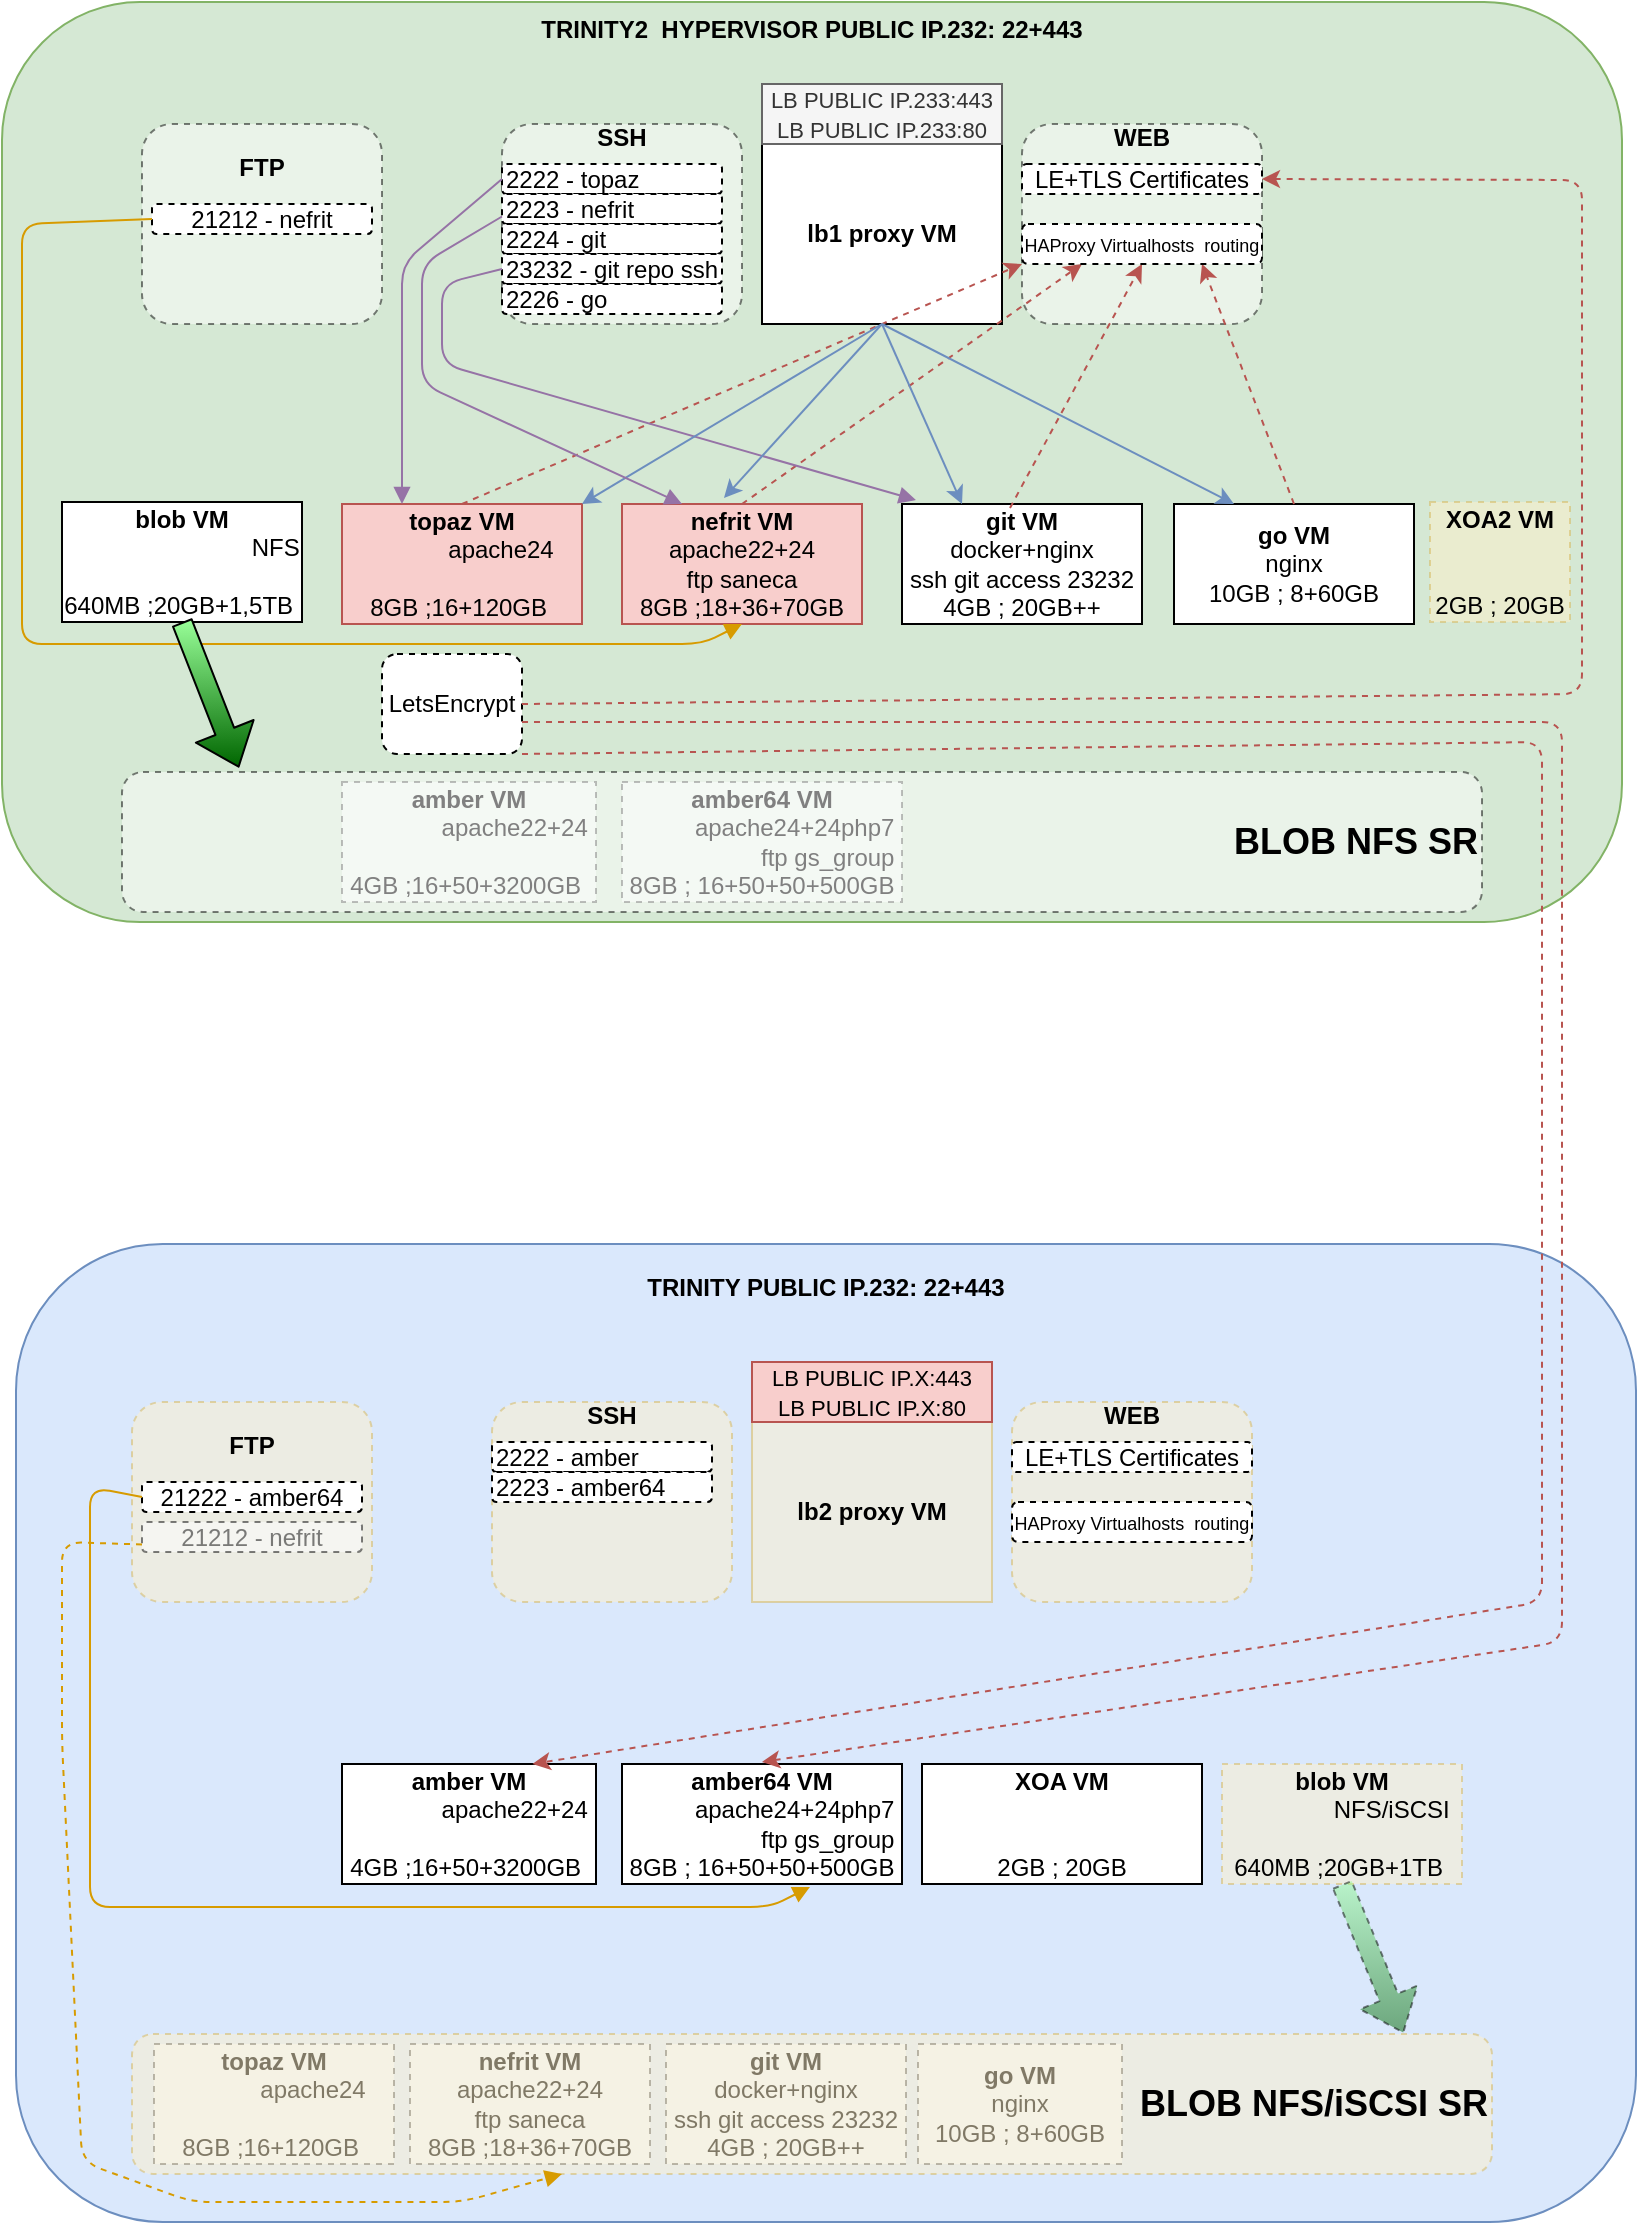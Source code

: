 <mxfile version="14.9.5" type="github">
  <diagram id="hEOPRyQ-eAC0z9hbc_f6" name="Page-1">
    <mxGraphModel dx="1459" dy="930" grid="1" gridSize="10" guides="1" tooltips="1" connect="1" arrows="1" fold="1" page="1" pageScale="1" pageWidth="827" pageHeight="1169" math="0" shadow="0">
      <root>
        <mxCell id="0" />
        <mxCell id="1" parent="0" />
        <mxCell id="1HiquVqcEUUngfIJ4meI-1" value="&lt;b&gt;TRINITY2 &amp;nbsp;HYPERVISOR PUBLIC IP.232: 22+443&lt;br&gt;&lt;br&gt;&lt;br&gt;&lt;br&gt;&lt;br&gt;&lt;br&gt;&lt;br&gt;&lt;br&gt;&lt;br&gt;&lt;br&gt;&lt;br&gt;&lt;br&gt;&lt;br&gt;&lt;br&gt;&lt;br&gt;&lt;br&gt;&lt;br&gt;&lt;br&gt;&lt;br&gt;&lt;br&gt;&lt;br&gt;&lt;br&gt;&lt;br&gt;&lt;br&gt;&lt;br&gt;&lt;br&gt;&lt;br&gt;&lt;br&gt;&lt;br&gt;&lt;br&gt;&lt;br&gt;&lt;/b&gt;" style="rounded=1;whiteSpace=wrap;html=1;fillColor=#d5e8d4;strokeColor=#82b366;" parent="1" vertex="1">
          <mxGeometry x="10" y="10" width="810" height="460" as="geometry" />
        </mxCell>
        <mxCell id="SXLtPEiqwLkHwdA_sOVr-15" value="&lt;b&gt;WEB&lt;br&gt;&lt;br&gt;&lt;br&gt;&lt;br&gt;&lt;br&gt;&lt;br&gt;&lt;br&gt;&lt;/b&gt;" style="rounded=1;whiteSpace=wrap;html=1;dashed=1;opacity=50;" parent="1" vertex="1">
          <mxGeometry x="520" y="71" width="120" height="100" as="geometry" />
        </mxCell>
        <mxCell id="SXLtPEiqwLkHwdA_sOVr-1" value="&lt;b&gt;topaz VM&lt;br&gt;&lt;div style=&quot;text-align: right&quot;&gt;&lt;span style=&quot;font-weight: normal&quot;&gt;apache24&lt;/span&gt;&lt;/div&gt;&lt;/b&gt;&lt;div&gt;&lt;div style=&quot;text-align: right&quot;&gt;&lt;br&gt;&lt;/div&gt;&lt;div style=&quot;text-align: right&quot;&gt;8GB ;16+120GB&amp;nbsp;&lt;br&gt;&lt;/div&gt;&lt;/div&gt;" style="rounded=0;whiteSpace=wrap;html=1;fillColor=#f8cecc;strokeColor=#b85450;" parent="1" vertex="1">
          <mxGeometry x="180" y="261" width="120" height="60" as="geometry" />
        </mxCell>
        <mxCell id="SXLtPEiqwLkHwdA_sOVr-2" value="&lt;b&gt;nefrit VM&lt;br&gt;&lt;/b&gt;apache22+24&lt;br&gt;ftp saneca&lt;br&gt;8GB ;18+36+70GB" style="rounded=0;whiteSpace=wrap;html=1;fillColor=#f8cecc;strokeColor=#b85450;" parent="1" vertex="1">
          <mxGeometry x="320" y="261" width="120" height="60" as="geometry" />
        </mxCell>
        <mxCell id="SXLtPEiqwLkHwdA_sOVr-3" value="&lt;b&gt;git VM&lt;br&gt;&lt;/b&gt;docker+nginx&lt;br&gt;ssh git access&amp;nbsp;23232&lt;br&gt;4GB ; 20GB++" style="rounded=0;whiteSpace=wrap;html=1;" parent="1" vertex="1">
          <mxGeometry x="460" y="261" width="120" height="60" as="geometry" />
        </mxCell>
        <mxCell id="SXLtPEiqwLkHwdA_sOVr-4" value="&lt;b&gt;go VM&lt;br&gt;&lt;/b&gt;nginx&lt;br&gt;10GB ; 8+60GB" style="rounded=0;whiteSpace=wrap;html=1;" parent="1" vertex="1">
          <mxGeometry x="596" y="261" width="120" height="60" as="geometry" />
        </mxCell>
        <mxCell id="SXLtPEiqwLkHwdA_sOVr-5" value="&lt;b&gt;lb1 proxy VM&lt;/b&gt;" style="rounded=0;whiteSpace=wrap;html=1;" parent="1" vertex="1">
          <mxGeometry x="390" y="81" width="120" height="90" as="geometry" />
        </mxCell>
        <mxCell id="SXLtPEiqwLkHwdA_sOVr-6" value="&lt;font style=&quot;font-size: 11px&quot;&gt;LB PUBLIC IP.233:443&lt;br&gt;LB PUBLIC IP.233:80&lt;/font&gt;" style="text;html=1;align=center;verticalAlign=middle;whiteSpace=wrap;rounded=0;fillColor=#f5f5f5;strokeColor=#666666;fontColor=#333333;" parent="1" vertex="1">
          <mxGeometry x="390" y="51" width="120" height="30" as="geometry" />
        </mxCell>
        <mxCell id="SXLtPEiqwLkHwdA_sOVr-8" value="LetsEncrypt" style="rounded=1;whiteSpace=wrap;html=1;dashed=1;" parent="1" vertex="1">
          <mxGeometry x="200" y="336" width="70" height="50" as="geometry" />
        </mxCell>
        <mxCell id="SXLtPEiqwLkHwdA_sOVr-9" value="" style="endArrow=classic;html=1;entryX=1;entryY=0.5;entryDx=0;entryDy=0;exitX=1;exitY=0.5;exitDx=0;exitDy=0;fillColor=#f8cecc;strokeColor=#b85450;dashed=1;" parent="1" source="SXLtPEiqwLkHwdA_sOVr-8" target="SXLtPEiqwLkHwdA_sOVr-7" edge="1">
          <mxGeometry width="50" height="50" relative="1" as="geometry">
            <mxPoint x="260" y="356" as="sourcePoint" />
            <mxPoint x="500" y="261" as="targetPoint" />
            <Array as="points">
              <mxPoint x="800" y="356" />
              <mxPoint x="800" y="99" />
            </Array>
          </mxGeometry>
        </mxCell>
        <mxCell id="SXLtPEiqwLkHwdA_sOVr-11" value="" style="endArrow=classic;html=1;entryX=0;entryY=1;entryDx=0;entryDy=0;exitX=0.5;exitY=0;exitDx=0;exitDy=0;fillColor=#f8cecc;strokeColor=#b85450;dashed=1;" parent="1" source="SXLtPEiqwLkHwdA_sOVr-1" target="SXLtPEiqwLkHwdA_sOVr-10" edge="1">
          <mxGeometry width="50" height="50" relative="1" as="geometry">
            <mxPoint x="450" y="311" as="sourcePoint" />
            <mxPoint x="500" y="261" as="targetPoint" />
          </mxGeometry>
        </mxCell>
        <mxCell id="SXLtPEiqwLkHwdA_sOVr-12" value="" style="endArrow=classic;html=1;entryX=0.25;entryY=1;entryDx=0;entryDy=0;exitX=0.5;exitY=0;exitDx=0;exitDy=0;fillColor=#f8cecc;strokeColor=#b85450;dashed=1;" parent="1" source="SXLtPEiqwLkHwdA_sOVr-2" target="SXLtPEiqwLkHwdA_sOVr-10" edge="1">
          <mxGeometry width="50" height="50" relative="1" as="geometry">
            <mxPoint x="250" y="271" as="sourcePoint" />
            <mxPoint x="530" y="151" as="targetPoint" />
          </mxGeometry>
        </mxCell>
        <mxCell id="SXLtPEiqwLkHwdA_sOVr-13" value="" style="endArrow=classic;html=1;entryX=0.5;entryY=1;entryDx=0;entryDy=0;exitX=0.45;exitY=0.033;exitDx=0;exitDy=0;exitPerimeter=0;fillColor=#f8cecc;strokeColor=#b85450;dashed=1;" parent="1" source="SXLtPEiqwLkHwdA_sOVr-3" target="SXLtPEiqwLkHwdA_sOVr-10" edge="1">
          <mxGeometry width="50" height="50" relative="1" as="geometry">
            <mxPoint x="390" y="271" as="sourcePoint" />
            <mxPoint x="547.5" y="151" as="targetPoint" />
          </mxGeometry>
        </mxCell>
        <mxCell id="SXLtPEiqwLkHwdA_sOVr-14" value="" style="endArrow=classic;html=1;entryX=0.75;entryY=1;entryDx=0;entryDy=0;exitX=0.5;exitY=0;exitDx=0;exitDy=0;fillColor=#f8cecc;strokeColor=#b85450;dashed=1;" parent="1" source="SXLtPEiqwLkHwdA_sOVr-4" target="SXLtPEiqwLkHwdA_sOVr-10" edge="1">
          <mxGeometry width="50" height="50" relative="1" as="geometry">
            <mxPoint x="400" y="281" as="sourcePoint" />
            <mxPoint x="557.5" y="161" as="targetPoint" />
          </mxGeometry>
        </mxCell>
        <mxCell id="SXLtPEiqwLkHwdA_sOVr-16" value="&lt;b&gt;SSH&lt;br&gt;&lt;br&gt;&lt;br&gt;&lt;br&gt;&lt;br&gt;&lt;br&gt;&lt;br&gt;&lt;/b&gt;" style="rounded=1;whiteSpace=wrap;html=1;dashed=1;opacity=50;" parent="1" vertex="1">
          <mxGeometry x="260" y="71" width="120" height="100" as="geometry" />
        </mxCell>
        <mxCell id="SXLtPEiqwLkHwdA_sOVr-17" value="2222 - topaz" style="rounded=1;whiteSpace=wrap;html=1;dashed=1;align=left;" parent="1" vertex="1">
          <mxGeometry x="260" y="91" width="110" height="15" as="geometry" />
        </mxCell>
        <mxCell id="SXLtPEiqwLkHwdA_sOVr-19" value="2223 - nefrit" style="rounded=1;whiteSpace=wrap;html=1;dashed=1;align=left;" parent="1" vertex="1">
          <mxGeometry x="260" y="106" width="110" height="15" as="geometry" />
        </mxCell>
        <mxCell id="SXLtPEiqwLkHwdA_sOVr-20" value="2224 - git" style="rounded=1;whiteSpace=wrap;html=1;dashed=1;align=left;" parent="1" vertex="1">
          <mxGeometry x="260" y="121" width="110" height="15" as="geometry" />
        </mxCell>
        <mxCell id="SXLtPEiqwLkHwdA_sOVr-21" value="23232 - git repo ssh" style="rounded=1;whiteSpace=wrap;html=1;dashed=1;align=left;" parent="1" vertex="1">
          <mxGeometry x="260" y="136" width="110" height="15" as="geometry" />
        </mxCell>
        <mxCell id="SXLtPEiqwLkHwdA_sOVr-23" value="" style="endArrow=block;html=1;exitX=0;exitY=0.5;exitDx=0;exitDy=0;entryX=0.25;entryY=0;entryDx=0;entryDy=0;endFill=1;fillColor=#e1d5e7;strokeColor=#9673a6;" parent="1" source="SXLtPEiqwLkHwdA_sOVr-17" target="SXLtPEiqwLkHwdA_sOVr-1" edge="1">
          <mxGeometry width="50" height="50" relative="1" as="geometry">
            <mxPoint x="450" y="311" as="sourcePoint" />
            <mxPoint x="500" y="261" as="targetPoint" />
            <Array as="points">
              <mxPoint x="210" y="141" />
            </Array>
          </mxGeometry>
        </mxCell>
        <mxCell id="SXLtPEiqwLkHwdA_sOVr-28" value="" style="endArrow=block;html=1;exitX=0;exitY=0.5;exitDx=0;exitDy=0;entryX=0.058;entryY=-0.033;entryDx=0;entryDy=0;endFill=1;fillColor=#e1d5e7;strokeColor=#9673a6;entryPerimeter=0;" parent="1" source="SXLtPEiqwLkHwdA_sOVr-21" target="SXLtPEiqwLkHwdA_sOVr-3" edge="1">
          <mxGeometry width="50" height="50" relative="1" as="geometry">
            <mxPoint x="270" y="108.5" as="sourcePoint" />
            <mxPoint x="220" y="271" as="targetPoint" />
            <Array as="points">
              <mxPoint x="230" y="151" />
              <mxPoint x="230" y="191" />
            </Array>
          </mxGeometry>
        </mxCell>
        <mxCell id="SXLtPEiqwLkHwdA_sOVr-30" value="&lt;b&gt;FTP&lt;br&gt;&lt;br&gt;&lt;br&gt;&lt;br&gt;&lt;br&gt;&lt;/b&gt;" style="rounded=1;whiteSpace=wrap;html=1;dashed=1;opacity=50;" parent="1" vertex="1">
          <mxGeometry x="80" y="71" width="120" height="100" as="geometry" />
        </mxCell>
        <mxCell id="SXLtPEiqwLkHwdA_sOVr-32" value="21212 - nefrit" style="rounded=1;whiteSpace=wrap;html=1;dashed=1;" parent="1" vertex="1">
          <mxGeometry x="85" y="111" width="110" height="15" as="geometry" />
        </mxCell>
        <mxCell id="SXLtPEiqwLkHwdA_sOVr-34" value="" style="endArrow=block;html=1;exitX=0;exitY=0.5;exitDx=0;exitDy=0;entryX=0.5;entryY=1;entryDx=0;entryDy=0;endFill=1;fillColor=#ffe6cc;strokeColor=#d79b00;" parent="1" source="SXLtPEiqwLkHwdA_sOVr-32" target="SXLtPEiqwLkHwdA_sOVr-2" edge="1">
          <mxGeometry width="50" height="50" relative="1" as="geometry">
            <mxPoint x="95" y="113.5" as="sourcePoint" />
            <mxPoint x="190" y="301" as="targetPoint" />
            <Array as="points">
              <mxPoint x="20" y="121" />
              <mxPoint x="20" y="221" />
              <mxPoint x="20" y="331" />
              <mxPoint x="85" y="331" />
              <mxPoint x="360" y="331" />
            </Array>
          </mxGeometry>
        </mxCell>
        <mxCell id="SXLtPEiqwLkHwdA_sOVr-35" value="" style="endArrow=classic;html=1;entryX=1;entryY=0;entryDx=0;entryDy=0;exitX=0.5;exitY=1;exitDx=0;exitDy=0;fillColor=#dae8fc;strokeColor=#6c8ebf;" parent="1" source="SXLtPEiqwLkHwdA_sOVr-5" target="SXLtPEiqwLkHwdA_sOVr-1" edge="1">
          <mxGeometry width="50" height="50" relative="1" as="geometry">
            <mxPoint x="490" y="301" as="sourcePoint" />
            <mxPoint x="540" y="251" as="targetPoint" />
          </mxGeometry>
        </mxCell>
        <mxCell id="SXLtPEiqwLkHwdA_sOVr-36" value="" style="endArrow=classic;html=1;entryX=0.425;entryY=-0.05;entryDx=0;entryDy=0;exitX=0.5;exitY=1;exitDx=0;exitDy=0;entryPerimeter=0;fillColor=#dae8fc;strokeColor=#6c8ebf;" parent="1" source="SXLtPEiqwLkHwdA_sOVr-5" target="SXLtPEiqwLkHwdA_sOVr-2" edge="1">
          <mxGeometry width="50" height="50" relative="1" as="geometry">
            <mxPoint x="430" y="151" as="sourcePoint" />
            <mxPoint x="310" y="271" as="targetPoint" />
          </mxGeometry>
        </mxCell>
        <mxCell id="SXLtPEiqwLkHwdA_sOVr-37" value="" style="endArrow=classic;html=1;entryX=0.25;entryY=0;entryDx=0;entryDy=0;exitX=0.5;exitY=1;exitDx=0;exitDy=0;fillColor=#dae8fc;strokeColor=#6c8ebf;" parent="1" source="SXLtPEiqwLkHwdA_sOVr-5" target="SXLtPEiqwLkHwdA_sOVr-3" edge="1">
          <mxGeometry width="50" height="50" relative="1" as="geometry">
            <mxPoint x="460" y="151" as="sourcePoint" />
            <mxPoint x="381" y="268" as="targetPoint" />
          </mxGeometry>
        </mxCell>
        <mxCell id="SXLtPEiqwLkHwdA_sOVr-38" value="" style="endArrow=classic;html=1;entryX=0.25;entryY=0;entryDx=0;entryDy=0;exitX=0.5;exitY=1;exitDx=0;exitDy=0;fillColor=#dae8fc;strokeColor=#6c8ebf;" parent="1" source="SXLtPEiqwLkHwdA_sOVr-5" target="SXLtPEiqwLkHwdA_sOVr-4" edge="1">
          <mxGeometry width="50" height="50" relative="1" as="geometry">
            <mxPoint x="460" y="151" as="sourcePoint" />
            <mxPoint x="500" y="271" as="targetPoint" />
          </mxGeometry>
        </mxCell>
        <mxCell id="SXLtPEiqwLkHwdA_sOVr-39" value="2226 - go" style="rounded=1;whiteSpace=wrap;html=1;dashed=1;align=left;" parent="1" vertex="1">
          <mxGeometry x="260" y="151" width="110" height="15" as="geometry" />
        </mxCell>
        <mxCell id="SXLtPEiqwLkHwdA_sOVr-7" value="LE+TLS Certificates" style="rounded=1;whiteSpace=wrap;html=1;dashed=1;" parent="1" vertex="1">
          <mxGeometry x="520" y="91" width="120" height="15" as="geometry" />
        </mxCell>
        <mxCell id="SXLtPEiqwLkHwdA_sOVr-10" value="&lt;font style=&quot;font-size: 9px&quot;&gt;HAProxy Virtualhosts &amp;nbsp;routing&lt;/font&gt;" style="rounded=1;whiteSpace=wrap;html=1;dashed=1;" parent="1" vertex="1">
          <mxGeometry x="520" y="121" width="120" height="20" as="geometry" />
        </mxCell>
        <mxCell id="SXLtPEiqwLkHwdA_sOVr-41" value="" style="endArrow=block;html=1;exitX=0;exitY=0.75;exitDx=0;exitDy=0;entryX=0.25;entryY=0;entryDx=0;entryDy=0;endFill=1;fillColor=#e1d5e7;strokeColor=#9673a6;" parent="1" source="SXLtPEiqwLkHwdA_sOVr-19" target="SXLtPEiqwLkHwdA_sOVr-2" edge="1">
          <mxGeometry width="50" height="50" relative="1" as="geometry">
            <mxPoint x="270" y="153.5" as="sourcePoint" />
            <mxPoint x="476.96" y="269.02" as="targetPoint" />
            <Array as="points">
              <mxPoint x="220" y="141" />
              <mxPoint x="220" y="201" />
            </Array>
          </mxGeometry>
        </mxCell>
        <mxCell id="yglTp-ed2eau_NAfF2EX-1" value="&lt;b&gt;TRINITY PUBLIC IP.232: 22+443&lt;br&gt;&lt;br&gt;&lt;br&gt;&lt;br&gt;&lt;br&gt;&lt;br&gt;&lt;br&gt;&lt;br&gt;&lt;br&gt;&lt;br&gt;&lt;br&gt;&lt;br&gt;&lt;br&gt;&lt;br&gt;&lt;br&gt;&lt;br&gt;&lt;br&gt;&lt;br&gt;&lt;br&gt;&lt;br&gt;&lt;br&gt;&lt;br&gt;&lt;br&gt;&lt;br&gt;&lt;br&gt;&lt;br&gt;&lt;br&gt;&lt;br&gt;&lt;br&gt;&lt;br&gt;&lt;br&gt;&lt;br&gt;&lt;/b&gt;" style="rounded=1;whiteSpace=wrap;html=1;fillColor=#dae8fc;strokeColor=#6c8ebf;" vertex="1" parent="1">
          <mxGeometry x="17" y="631" width="810" height="489" as="geometry" />
        </mxCell>
        <mxCell id="yglTp-ed2eau_NAfF2EX-3" value="&lt;b&gt;amber VM&lt;br&gt;&lt;div style=&quot;text-align: right&quot;&gt;&lt;span style=&quot;font-weight: normal&quot;&gt;apache22+24&lt;/span&gt;&lt;/div&gt;&lt;/b&gt;&lt;div&gt;&lt;div style=&quot;text-align: right&quot;&gt;&lt;br&gt;&lt;/div&gt;&lt;/div&gt;&lt;div style=&quot;text-align: right&quot;&gt;4GB ;16+50+3200GB&amp;nbsp;&lt;/div&gt;" style="rounded=0;whiteSpace=wrap;html=1;" vertex="1" parent="1">
          <mxGeometry x="180" y="891" width="127" height="60" as="geometry" />
        </mxCell>
        <mxCell id="yglTp-ed2eau_NAfF2EX-4" value="&lt;b&gt;amber64 VM&lt;br&gt;&lt;div style=&quot;text-align: right&quot;&gt;&lt;span style=&quot;font-weight: normal&quot;&gt;apache24+24php7&lt;/span&gt;&lt;/div&gt;&lt;/b&gt;&lt;div style=&quot;text-align: right&quot;&gt;ftp gs_group&lt;/div&gt;&lt;div style=&quot;text-align: right&quot;&gt;8GB ; 16+50+50+500GB&lt;/div&gt;" style="rounded=0;whiteSpace=wrap;html=1;" vertex="1" parent="1">
          <mxGeometry x="320" y="891" width="140" height="60" as="geometry" />
        </mxCell>
        <mxCell id="yglTp-ed2eau_NAfF2EX-35" value="&lt;b&gt;XOA VM&lt;br&gt;&lt;div style=&quot;text-align: right&quot;&gt;&lt;br&gt;&lt;/div&gt;&lt;div style=&quot;text-align: right&quot;&gt;&lt;br&gt;&lt;/div&gt;&lt;/b&gt;&lt;div style=&quot;text-align: right&quot;&gt;2GB ; 20GB&lt;/div&gt;" style="rounded=0;whiteSpace=wrap;html=1;" vertex="1" parent="1">
          <mxGeometry x="470" y="891" width="140" height="60" as="geometry" />
        </mxCell>
        <mxCell id="yglTp-ed2eau_NAfF2EX-36" value="&lt;b&gt;amber VM&lt;br&gt;&lt;div style=&quot;text-align: right&quot;&gt;&lt;span style=&quot;font-weight: normal&quot;&gt;apache22+24&lt;/span&gt;&lt;/div&gt;&lt;/b&gt;&lt;div&gt;&lt;div style=&quot;text-align: right&quot;&gt;&lt;br&gt;&lt;/div&gt;&lt;/div&gt;&lt;div style=&quot;text-align: right&quot;&gt;4GB ;16+50+3200GB&amp;nbsp;&lt;/div&gt;" style="rounded=0;whiteSpace=wrap;html=1;dashed=1;opacity=50;" vertex="1" parent="1">
          <mxGeometry x="180" y="400" width="127" height="60" as="geometry" />
        </mxCell>
        <mxCell id="yglTp-ed2eau_NAfF2EX-37" value="&lt;b&gt;amber64 VM&lt;br&gt;&lt;div style=&quot;text-align: right&quot;&gt;&lt;span style=&quot;font-weight: normal&quot;&gt;apache24+24php7&lt;/span&gt;&lt;/div&gt;&lt;/b&gt;&lt;div style=&quot;text-align: right&quot;&gt;ftp gs_group&lt;/div&gt;&lt;div style=&quot;text-align: right&quot;&gt;8GB ; 16+50+50+500GB&lt;/div&gt;" style="rounded=0;whiteSpace=wrap;html=1;dashed=1;opacity=50;" vertex="1" parent="1">
          <mxGeometry x="320" y="400" width="140" height="60" as="geometry" />
        </mxCell>
        <mxCell id="yglTp-ed2eau_NAfF2EX-39" value="&lt;b&gt;topaz VM&lt;br&gt;&lt;div style=&quot;text-align: right&quot;&gt;&lt;span style=&quot;font-weight: normal&quot;&gt;apache24&lt;/span&gt;&lt;/div&gt;&lt;/b&gt;&lt;div&gt;&lt;div style=&quot;text-align: right&quot;&gt;&lt;br&gt;&lt;/div&gt;&lt;div style=&quot;text-align: right&quot;&gt;8GB ;16+120GB&amp;nbsp;&lt;br&gt;&lt;/div&gt;&lt;/div&gt;" style="rounded=0;whiteSpace=wrap;html=1;dashed=1;opacity=50;" vertex="1" parent="1">
          <mxGeometry x="86" y="1031" width="120" height="60" as="geometry" />
        </mxCell>
        <mxCell id="yglTp-ed2eau_NAfF2EX-40" value="&lt;b&gt;nefrit VM&lt;br&gt;&lt;/b&gt;apache22+24&lt;br&gt;ftp saneca&lt;br&gt;8GB ;18+36+70GB" style="rounded=0;whiteSpace=wrap;html=1;dashed=1;opacity=50;" vertex="1" parent="1">
          <mxGeometry x="214" y="1031" width="120" height="60" as="geometry" />
        </mxCell>
        <mxCell id="yglTp-ed2eau_NAfF2EX-41" value="&lt;b&gt;git VM&lt;br&gt;&lt;/b&gt;docker+nginx&lt;br&gt;ssh git access&amp;nbsp;23232&lt;br&gt;4GB ; 20GB++" style="rounded=0;whiteSpace=wrap;html=1;dashed=1;opacity=50;" vertex="1" parent="1">
          <mxGeometry x="342" y="1031" width="120" height="60" as="geometry" />
        </mxCell>
        <mxCell id="yglTp-ed2eau_NAfF2EX-42" value="&lt;b&gt;go VM&lt;br&gt;&lt;/b&gt;nginx&lt;br&gt;10GB ; 8+60GB" style="rounded=0;whiteSpace=wrap;html=1;dashed=1;opacity=50;" vertex="1" parent="1">
          <mxGeometry x="468" y="1031" width="102" height="60" as="geometry" />
        </mxCell>
        <mxCell id="yglTp-ed2eau_NAfF2EX-43" value="&lt;b&gt;&lt;font style=&quot;font-size: 18px&quot;&gt;BLOB NFS SR&lt;/font&gt;&lt;/b&gt;" style="rounded=1;whiteSpace=wrap;html=1;dashed=1;opacity=50;align=right;" vertex="1" parent="1">
          <mxGeometry x="70" y="395" width="680" height="70" as="geometry" />
        </mxCell>
        <mxCell id="yglTp-ed2eau_NAfF2EX-44" value="&lt;b&gt;&lt;font style=&quot;font-size: 18px&quot;&gt;BLOB NFS/iSCSI SR&lt;/font&gt;&lt;/b&gt;" style="rounded=1;whiteSpace=wrap;html=1;dashed=1;opacity=50;align=right;fillColor=#fff2cc;strokeColor=#d6b656;" vertex="1" parent="1">
          <mxGeometry x="75" y="1026" width="680" height="70" as="geometry" />
        </mxCell>
        <mxCell id="yglTp-ed2eau_NAfF2EX-45" value="&lt;b&gt;blob VM&lt;br&gt;&lt;div style=&quot;text-align: right&quot;&gt;&lt;span style=&quot;font-weight: normal&quot;&gt;NFS&lt;/span&gt;&lt;/div&gt;&lt;/b&gt;&lt;div&gt;&lt;div style=&quot;text-align: right&quot;&gt;&lt;br&gt;&lt;/div&gt;&lt;div style=&quot;text-align: right&quot;&gt;640MB ;20GB+1,5TB&amp;nbsp;&lt;br&gt;&lt;/div&gt;&lt;/div&gt;" style="rounded=0;whiteSpace=wrap;html=1;" vertex="1" parent="1">
          <mxGeometry x="40" y="260" width="120" height="60" as="geometry" />
        </mxCell>
        <mxCell id="yglTp-ed2eau_NAfF2EX-46" value="&lt;b&gt;blob VM&lt;br&gt;&lt;div style=&quot;text-align: right&quot;&gt;&lt;span style=&quot;font-weight: normal&quot;&gt;NFS/iSCSI&lt;/span&gt;&lt;/div&gt;&lt;/b&gt;&lt;div&gt;&lt;div style=&quot;text-align: right&quot;&gt;&lt;br&gt;&lt;/div&gt;&lt;div style=&quot;text-align: right&quot;&gt;640MB ;20GB+1TB&amp;nbsp;&lt;br&gt;&lt;/div&gt;&lt;/div&gt;" style="rounded=0;whiteSpace=wrap;html=1;dashed=1;fillColor=#fff2cc;strokeColor=#d6b656;opacity=50;" vertex="1" parent="1">
          <mxGeometry x="620" y="891" width="120" height="60" as="geometry" />
        </mxCell>
        <mxCell id="yglTp-ed2eau_NAfF2EX-47" value="&lt;b&gt;XOA2 VM&lt;br&gt;&lt;div style=&quot;text-align: right&quot;&gt;&lt;br&gt;&lt;/div&gt;&lt;div style=&quot;text-align: right&quot;&gt;&lt;br&gt;&lt;/div&gt;&lt;/b&gt;&lt;div style=&quot;text-align: right&quot;&gt;2GB ; 20GB&lt;/div&gt;" style="rounded=0;whiteSpace=wrap;html=1;dashed=1;opacity=50;fillColor=#fff2cc;strokeColor=#d6b656;" vertex="1" parent="1">
          <mxGeometry x="724" y="260" width="70" height="60" as="geometry" />
        </mxCell>
        <mxCell id="yglTp-ed2eau_NAfF2EX-48" value="" style="endArrow=classic;html=1;exitX=1;exitY=1;exitDx=0;exitDy=0;fillColor=#f8cecc;strokeColor=#b85450;dashed=1;entryX=0.75;entryY=0;entryDx=0;entryDy=0;" edge="1" parent="1" source="SXLtPEiqwLkHwdA_sOVr-8" target="yglTp-ed2eau_NAfF2EX-3">
          <mxGeometry width="50" height="50" relative="1" as="geometry">
            <mxPoint x="280" y="371.0" as="sourcePoint" />
            <mxPoint x="650" y="730" as="targetPoint" />
            <Array as="points">
              <mxPoint x="780" y="380" />
              <mxPoint x="780" y="810" />
            </Array>
          </mxGeometry>
        </mxCell>
        <mxCell id="yglTp-ed2eau_NAfF2EX-49" value="" style="endArrow=classic;html=1;fillColor=#f8cecc;strokeColor=#b85450;dashed=1;" edge="1" parent="1">
          <mxGeometry width="50" height="50" relative="1" as="geometry">
            <mxPoint x="270" y="370" as="sourcePoint" />
            <mxPoint x="390" y="890" as="targetPoint" />
            <Array as="points">
              <mxPoint x="790" y="370" />
              <mxPoint x="790" y="830" />
            </Array>
          </mxGeometry>
        </mxCell>
        <mxCell id="yglTp-ed2eau_NAfF2EX-50" value="&lt;b&gt;WEB&lt;br&gt;&lt;br&gt;&lt;br&gt;&lt;br&gt;&lt;br&gt;&lt;br&gt;&lt;br&gt;&lt;/b&gt;" style="rounded=1;whiteSpace=wrap;html=1;dashed=1;opacity=50;fillColor=#fff2cc;strokeColor=#d6b656;" vertex="1" parent="1">
          <mxGeometry x="515" y="710" width="120" height="100" as="geometry" />
        </mxCell>
        <mxCell id="yglTp-ed2eau_NAfF2EX-51" value="&lt;b&gt;lb2 proxy VM&lt;/b&gt;" style="rounded=0;whiteSpace=wrap;html=1;fillColor=#fff2cc;strokeColor=#d6b656;opacity=50;" vertex="1" parent="1">
          <mxGeometry x="385" y="720" width="120" height="90" as="geometry" />
        </mxCell>
        <mxCell id="yglTp-ed2eau_NAfF2EX-52" value="&lt;font style=&quot;font-size: 11px&quot;&gt;LB PUBLIC IP.X:443&lt;br&gt;LB PUBLIC IP.X:80&lt;/font&gt;" style="text;html=1;strokeColor=#b85450;fillColor=#f8cecc;align=center;verticalAlign=middle;whiteSpace=wrap;rounded=0;" vertex="1" parent="1">
          <mxGeometry x="385" y="690" width="120" height="30" as="geometry" />
        </mxCell>
        <mxCell id="yglTp-ed2eau_NAfF2EX-53" value="&lt;b&gt;SSH&lt;br&gt;&lt;br&gt;&lt;br&gt;&lt;br&gt;&lt;br&gt;&lt;br&gt;&lt;br&gt;&lt;/b&gt;" style="rounded=1;whiteSpace=wrap;html=1;dashed=1;opacity=50;fillColor=#fff2cc;strokeColor=#d6b656;" vertex="1" parent="1">
          <mxGeometry x="255" y="710" width="120" height="100" as="geometry" />
        </mxCell>
        <mxCell id="yglTp-ed2eau_NAfF2EX-54" value="2222 - amber" style="rounded=1;whiteSpace=wrap;html=1;dashed=1;align=left;" vertex="1" parent="1">
          <mxGeometry x="255" y="730" width="110" height="15" as="geometry" />
        </mxCell>
        <mxCell id="yglTp-ed2eau_NAfF2EX-55" value="2223 - amber64" style="rounded=1;whiteSpace=wrap;html=1;dashed=1;align=left;" vertex="1" parent="1">
          <mxGeometry x="255" y="745" width="110" height="15" as="geometry" />
        </mxCell>
        <mxCell id="yglTp-ed2eau_NAfF2EX-58" value="&lt;b&gt;FTP&lt;br&gt;&lt;br&gt;&lt;br&gt;&lt;br&gt;&lt;br&gt;&lt;/b&gt;" style="rounded=1;whiteSpace=wrap;html=1;dashed=1;opacity=50;fillColor=#fff2cc;strokeColor=#d6b656;" vertex="1" parent="1">
          <mxGeometry x="75" y="710" width="120" height="100" as="geometry" />
        </mxCell>
        <mxCell id="yglTp-ed2eau_NAfF2EX-59" value="21222 - amber64" style="rounded=1;whiteSpace=wrap;html=1;dashed=1;" vertex="1" parent="1">
          <mxGeometry x="80" y="750" width="110" height="15" as="geometry" />
        </mxCell>
        <mxCell id="yglTp-ed2eau_NAfF2EX-61" value="LE+TLS Certificates" style="rounded=1;whiteSpace=wrap;html=1;dashed=1;" vertex="1" parent="1">
          <mxGeometry x="515" y="730" width="120" height="15" as="geometry" />
        </mxCell>
        <mxCell id="yglTp-ed2eau_NAfF2EX-62" value="&lt;font style=&quot;font-size: 9px&quot;&gt;HAProxy Virtualhosts &amp;nbsp;routing&lt;/font&gt;" style="rounded=1;whiteSpace=wrap;html=1;dashed=1;" vertex="1" parent="1">
          <mxGeometry x="515" y="760" width="120" height="20" as="geometry" />
        </mxCell>
        <mxCell id="yglTp-ed2eau_NAfF2EX-63" value="" style="endArrow=block;html=1;exitX=0;exitY=0.5;exitDx=0;exitDy=0;entryX=0.5;entryY=1;entryDx=0;entryDy=0;endFill=1;fillColor=#ffe6cc;strokeColor=#d79b00;" edge="1" parent="1" source="yglTp-ed2eau_NAfF2EX-59">
          <mxGeometry width="50" height="50" relative="1" as="geometry">
            <mxPoint x="119" y="750" as="sourcePoint" />
            <mxPoint x="414" y="952.5" as="targetPoint" />
            <Array as="points">
              <mxPoint x="54" y="752.5" />
              <mxPoint x="54" y="852.5" />
              <mxPoint x="54" y="962.5" />
              <mxPoint x="119" y="962.5" />
              <mxPoint x="394" y="962.5" />
            </Array>
          </mxGeometry>
        </mxCell>
        <mxCell id="yglTp-ed2eau_NAfF2EX-64" value="21212 - nefrit" style="rounded=1;whiteSpace=wrap;html=1;dashed=1;opacity=50;textOpacity=50;" vertex="1" parent="1">
          <mxGeometry x="80" y="770" width="110" height="15" as="geometry" />
        </mxCell>
        <mxCell id="yglTp-ed2eau_NAfF2EX-65" value="" style="endArrow=block;html=1;exitX=0;exitY=0.75;exitDx=0;exitDy=0;endFill=1;fillColor=#ffe6cc;strokeColor=#d79b00;dashed=1;" edge="1" parent="1" source="yglTp-ed2eau_NAfF2EX-64" target="yglTp-ed2eau_NAfF2EX-44">
          <mxGeometry width="50" height="50" relative="1" as="geometry">
            <mxPoint x="66" y="785.0" as="sourcePoint" />
            <mxPoint x="400" y="980" as="targetPoint" />
            <Array as="points">
              <mxPoint x="40" y="780" />
              <mxPoint x="40" y="880" />
              <mxPoint x="50" y="1090" />
              <mxPoint x="105" y="1110" />
              <mxPoint x="240" y="1110" />
            </Array>
          </mxGeometry>
        </mxCell>
        <mxCell id="yglTp-ed2eau_NAfF2EX-67" value="" style="shape=flexArrow;endArrow=classic;html=1;exitX=0.5;exitY=1;exitDx=0;exitDy=0;entryX=0.086;entryY=-0.031;entryDx=0;entryDy=0;entryPerimeter=0;strokeWidth=1;shadow=0;fillColor=#99FF99;gradientColor=#006600;" edge="1" parent="1" source="yglTp-ed2eau_NAfF2EX-45" target="yglTp-ed2eau_NAfF2EX-43">
          <mxGeometry width="50" height="50" relative="1" as="geometry">
            <mxPoint x="380" y="480" as="sourcePoint" />
            <mxPoint x="430" y="430" as="targetPoint" />
          </mxGeometry>
        </mxCell>
        <mxCell id="yglTp-ed2eau_NAfF2EX-68" value="" style="shape=flexArrow;endArrow=classic;html=1;exitX=0.5;exitY=1;exitDx=0;exitDy=0;entryX=0.935;entryY=-0.004;entryDx=0;entryDy=0;entryPerimeter=0;strokeWidth=1;shadow=0;fillColor=#99FF99;gradientColor=#006600;opacity=50;dashed=1;" edge="1" parent="1" source="yglTp-ed2eau_NAfF2EX-46" target="yglTp-ed2eau_NAfF2EX-44">
          <mxGeometry width="50" height="50" relative="1" as="geometry">
            <mxPoint x="687.52" y="958.17" as="sourcePoint" />
            <mxPoint x="716" y="1031" as="targetPoint" />
          </mxGeometry>
        </mxCell>
      </root>
    </mxGraphModel>
  </diagram>
</mxfile>
